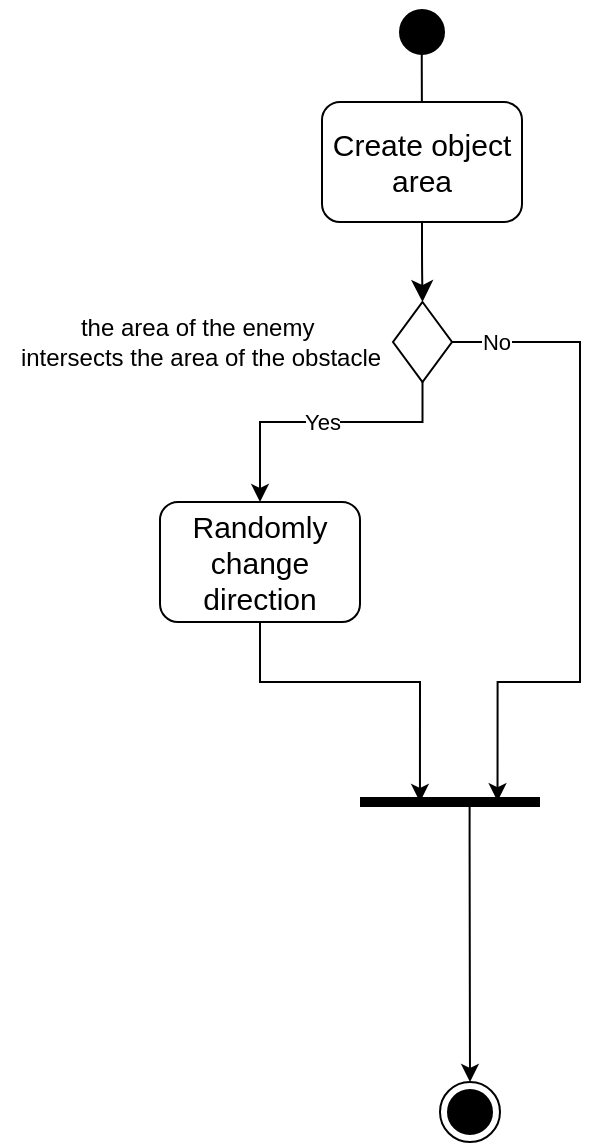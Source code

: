 <mxfile version="14.0.1" type="device"><diagram name="Page-1" id="0783ab3e-0a74-02c8-0abd-f7b4e66b4bec"><mxGraphModel dx="288" dy="170" grid="1" gridSize="10" guides="1" tooltips="1" connect="1" arrows="1" fold="1" page="1" pageScale="1" pageWidth="850" pageHeight="1100" background="#ffffff" math="0" shadow="0"><root><mxCell id="0"/><mxCell id="1" parent="0"/><mxCell id="2jewNt7u4O6NCMeyscm1-2" value="" style="ellipse;html=1;shape=endState;fillColor=#000000;labelBackgroundColor=none;fontSize=14;fontColor=#000000;" parent="1" vertex="1"><mxGeometry x="330" y="600" width="30" height="30" as="geometry"/></mxCell><mxCell id="2jewNt7u4O6NCMeyscm1-3" value="" style="ellipse;html=1;shape=startState;fillColor=#000000;labelBackgroundColor=none;fontSize=14;fontColor=#000000;" parent="1" vertex="1"><mxGeometry x="306" y="60" width="30" height="30" as="geometry"/></mxCell><mxCell id="2jewNt7u4O6NCMeyscm1-4" value="" style="edgeStyle=orthogonalEdgeStyle;html=1;verticalAlign=bottom;endArrow=open;endSize=8;fontSize=14;fontColor=#000000;exitX=0.496;exitY=0.802;exitDx=0;exitDy=0;exitPerimeter=0;" parent="1" source="2jewNt7u4O6NCMeyscm1-3" edge="1"><mxGeometry relative="1" as="geometry"><mxPoint x="321" y="120" as="targetPoint"/></mxGeometry></mxCell><mxCell id="2jewNt7u4O6NCMeyscm1-5" value="&lt;font style=&quot;font-size: 15px&quot;&gt;Create object area&lt;/font&gt;" style="rounded=1;whiteSpace=wrap;html=1;labelBackgroundColor=none;strokeColor=#000000;fontSize=15;fontColor=#000000;" parent="1" vertex="1"><mxGeometry x="271" y="110" width="100" height="60" as="geometry"/></mxCell><mxCell id="2jewNt7u4O6NCMeyscm1-11" value="" style="edgeStyle=orthogonalEdgeStyle;html=1;verticalAlign=bottom;endArrow=classic;endSize=8;fontSize=14;fontColor=#000000;exitX=0.5;exitY=1;exitDx=0;exitDy=0;endFill=1;entryX=0.5;entryY=0;entryDx=0;entryDy=0;" parent="1" source="2jewNt7u4O6NCMeyscm1-5" edge="1" target="2jewNt7u4O6NCMeyscm1-27"><mxGeometry relative="1" as="geometry"><mxPoint x="321" y="198" as="targetPoint"/><mxPoint x="321.0" y="168" as="sourcePoint"/><Array as="points"/></mxGeometry></mxCell><mxCell id="JWXYyAuxbb1Glua27L-h-6" value="Yes" style="edgeStyle=orthogonalEdgeStyle;rounded=0;orthogonalLoop=1;jettySize=auto;html=1;entryX=0.5;entryY=0;entryDx=0;entryDy=0;" edge="1" parent="1" source="2jewNt7u4O6NCMeyscm1-27" target="JWXYyAuxbb1Glua27L-h-10"><mxGeometry relative="1" as="geometry"><mxPoint x="150" y="380" as="targetPoint"/><Array as="points"><mxPoint x="321" y="270"/><mxPoint x="240" y="270"/></Array></mxGeometry></mxCell><mxCell id="JWXYyAuxbb1Glua27L-h-7" style="edgeStyle=orthogonalEdgeStyle;rounded=0;orthogonalLoop=1;jettySize=auto;html=1;exitX=1;exitY=0.5;exitDx=0;exitDy=0;entryX=0.764;entryY=0.48;entryDx=0;entryDy=0;entryPerimeter=0;" edge="1" parent="1" source="2jewNt7u4O6NCMeyscm1-27" target="JWXYyAuxbb1Glua27L-h-20"><mxGeometry relative="1" as="geometry"><mxPoint x="520" y="370" as="targetPoint"/><Array as="points"><mxPoint x="400" y="230"/><mxPoint x="400" y="400"/><mxPoint x="359" y="400"/></Array></mxGeometry></mxCell><mxCell id="JWXYyAuxbb1Glua27L-h-12" value="No" style="edgeLabel;html=1;align=center;verticalAlign=middle;resizable=0;points=[];" vertex="1" connectable="0" parent="JWXYyAuxbb1Glua27L-h-7"><mxGeometry x="-0.873" relative="1" as="geometry"><mxPoint as="offset"/></mxGeometry></mxCell><mxCell id="2jewNt7u4O6NCMeyscm1-27" value="" style="rhombus;whiteSpace=wrap;html=1;labelBackgroundColor=none;strokeColor=#000000;strokeWidth=1;fontSize=14;fontColor=#000000;" parent="1" vertex="1"><mxGeometry x="306.5" y="210" width="29.5" height="40" as="geometry"/></mxCell><mxCell id="JWXYyAuxbb1Glua27L-h-5" value="the area of the enemy&amp;nbsp;&lt;br&gt;&lt;span&gt;intersects the area of the obstacle&lt;/span&gt;" style="text;html=1;align=center;verticalAlign=middle;resizable=0;points=[];autosize=1;" vertex="1" parent="1"><mxGeometry x="110" y="215" width="200" height="30" as="geometry"/></mxCell><mxCell id="JWXYyAuxbb1Glua27L-h-23" style="edgeStyle=orthogonalEdgeStyle;rounded=0;orthogonalLoop=1;jettySize=auto;html=1;endArrow=classic;endFill=1;entryX=0.333;entryY=0.5;entryDx=0;entryDy=0;entryPerimeter=0;" edge="1" parent="1" source="JWXYyAuxbb1Glua27L-h-10" target="JWXYyAuxbb1Glua27L-h-20"><mxGeometry relative="1" as="geometry"><mxPoint x="290" y="430" as="targetPoint"/><Array as="points"><mxPoint x="240" y="400"/><mxPoint x="320" y="400"/></Array></mxGeometry></mxCell><mxCell id="JWXYyAuxbb1Glua27L-h-10" value="&lt;font style=&quot;font-size: 15px&quot;&gt;Randomly change direction&lt;/font&gt;" style="rounded=1;whiteSpace=wrap;html=1;labelBackgroundColor=none;strokeColor=#000000;fontSize=15;fontColor=#000000;" vertex="1" parent="1"><mxGeometry x="190" y="310" width="100" height="60" as="geometry"/></mxCell><mxCell id="JWXYyAuxbb1Glua27L-h-24" style="edgeStyle=orthogonalEdgeStyle;rounded=0;orthogonalLoop=1;jettySize=auto;html=1;endArrow=classic;endFill=1;entryX=0.5;entryY=0;entryDx=0;entryDy=0;exitX=0.609;exitY=0.566;exitDx=0;exitDy=0;exitPerimeter=0;" edge="1" parent="1" source="JWXYyAuxbb1Glua27L-h-20" target="2jewNt7u4O6NCMeyscm1-2"><mxGeometry relative="1" as="geometry"><mxPoint x="370" y="540" as="targetPoint"/><mxPoint x="345" y="480" as="sourcePoint"/><Array as="points"><mxPoint x="345" y="480"/><mxPoint x="345" y="480"/></Array></mxGeometry></mxCell><mxCell id="JWXYyAuxbb1Glua27L-h-20" value="" style="line;strokeWidth=5;fillColor=none;align=left;verticalAlign=middle;spacingTop=-1;spacingLeft=3;spacingRight=3;rotatable=0;labelPosition=right;points=[];portConstraint=eastwest;labelBackgroundColor=none;fontSize=14;fontColor=#000000;" vertex="1" parent="1"><mxGeometry x="290" y="450" width="90" height="20" as="geometry"/></mxCell></root></mxGraphModel></diagram></mxfile>